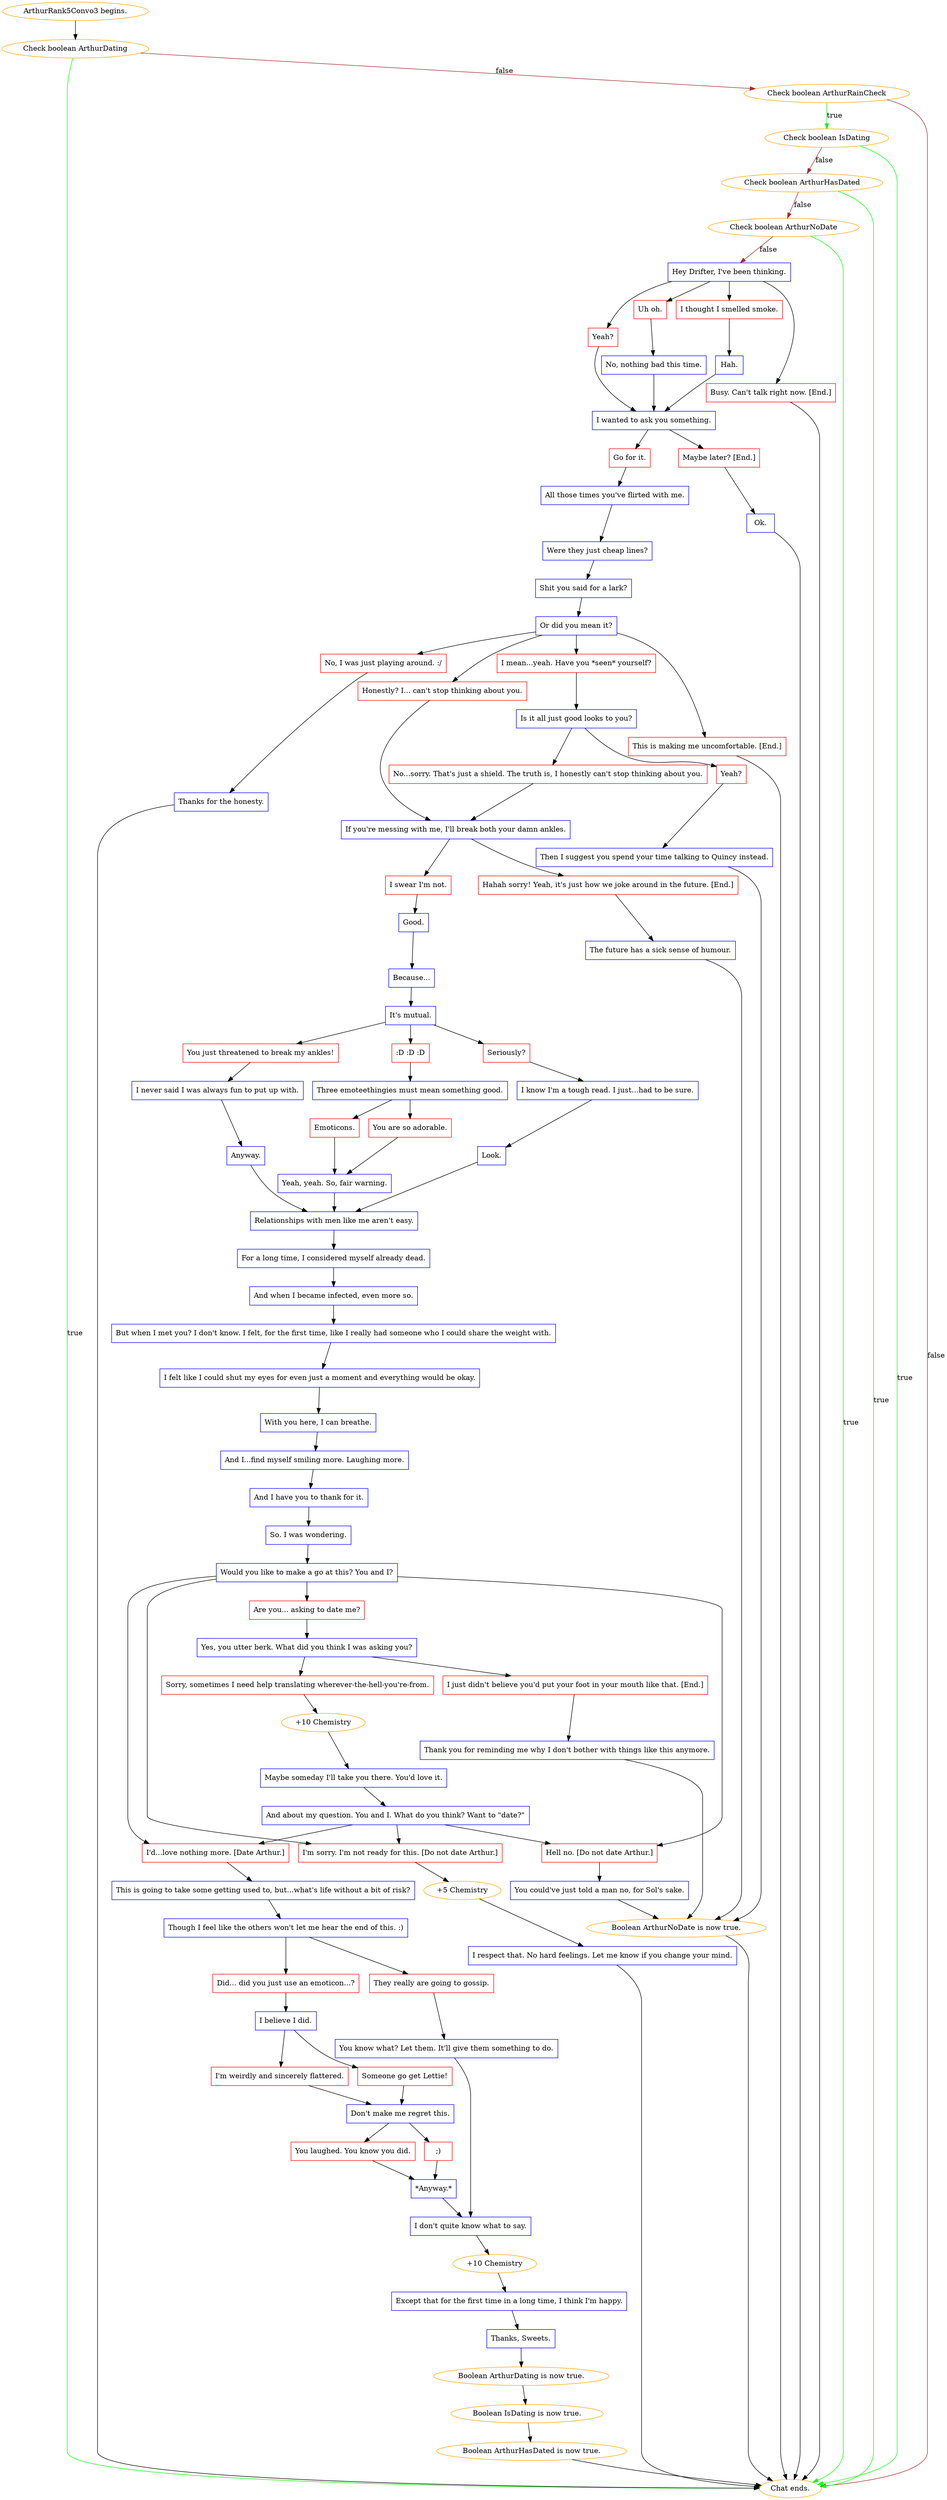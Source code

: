 digraph {
	"ArthurRank5Convo3 begins." [color=orange];
		"ArthurRank5Convo3 begins." -> 1746;
	1746 [label="Check boolean ArthurDating",color=orange];
		1746 -> "Chat ends." [label=true,color=green];
		1746 -> 1748 [label=false,color=brown];
	"Chat ends." [color=orange];
	1748 [label="Check boolean ArthurRainCheck",color=orange];
		1748 -> 1750 [label=true,color=green];
		1748 -> "Chat ends." [label=false,color=brown];
	1750 [label="Check boolean IsDating",color=orange];
		1750 -> "Chat ends." [label=true,color=green];
		1750 -> 1752 [label=false,color=brown];
	1752 [label="Check boolean ArthurHasDated",color=orange];
		1752 -> "Chat ends." [label=true,color=green];
		1752 -> 3215 [label=false,color=brown];
	3215 [label="Check boolean ArthurNoDate",color=orange];
		3215 -> "Chat ends." [label=true,color=green];
		3215 -> 1754 [label=false,color=brown];
	1754 [label="Hey Drifter, I've been thinking.",shape=box,color=blue];
		1754 -> 1755;
		1754 -> 1756;
		1754 -> 1757;
		1754 -> 1758;
	1755 [label="Yeah?",shape=box,color=red];
		1755 -> 1762;
	1756 [label="Uh oh.",shape=box,color=red];
		1756 -> 1761;
	1757 [label="I thought I smelled smoke.",shape=box,color=red];
		1757 -> 1760;
	1758 [label="Busy. Can't talk right now. [End.]",shape=box,color=red];
		1758 -> "Chat ends.";
	1762 [label="I wanted to ask you something.",shape=box,color=blue];
		1762 -> 1763;
		1762 -> 1764;
	1761 [label="No, nothing bad this time.",shape=box,color=blue];
		1761 -> 1762;
	1760 [label="Hah.",shape=box,color=blue];
		1760 -> 1762;
	1763 [label="Go for it.",shape=box,color=red];
		1763 -> 1767;
	1764 [label="Maybe later? [End.]",shape=box,color=red];
		1764 -> 1765;
	1767 [label="All those times you've flirted with me.",shape=box,color=blue];
		1767 -> 1768;
	1765 [label="Ok.",shape=box,color=blue];
		1765 -> "Chat ends.";
	1768 [label="Were they just cheap lines?",shape=box,color=blue];
		1768 -> 1769;
	1769 [label="Shit you said for a lark?",shape=box,color=blue];
		1769 -> 1772;
	1772 [label="Or did you mean it?",shape=box,color=blue];
		1772 -> 1773;
		1772 -> 1776;
		1772 -> 1783;
		1772 -> 1784;
	1773 [label="No, I was just playing around. :/",shape=box,color=red];
		1773 -> 1774;
	1776 [label="I mean...yeah. Have you *seen* yourself?",shape=box,color=red];
		1776 -> 1777;
	1783 [label="Honestly? I... can't stop thinking about you.",shape=box,color=red];
		1783 -> 1786;
	1784 [label="This is making me uncomfortable. [End.]",shape=box,color=red];
		1784 -> "Chat ends.";
	1774 [label="Thanks for the honesty.",shape=box,color=blue];
		1774 -> "Chat ends.";
	1777 [label="Is it all just good looks to you?",shape=box,color=blue];
		1777 -> 1778;
		1777 -> 1779;
	1786 [label="If you're messing with me, I'll break both your damn ankles.",shape=box,color=blue];
		1786 -> 1788;
		1786 -> 1789;
	1778 [label="Yeah?",shape=box,color=red];
		1778 -> 1780;
	1779 [label="No...sorry. That's just a shield. The truth is, I honestly can't stop thinking about you.",shape=box,color=red];
		1779 -> 1786;
	1788 [label="I swear I'm not.",shape=box,color=red];
		1788 -> 1787;
	1789 [label="Hahah sorry! Yeah, it's just how we joke around in the future. [End.]",shape=box,color=red];
		1789 -> 1790;
	1780 [label="Then I suggest you spend your time talking to Quincy instead.",shape=box,color=blue];
		1780 -> "/EE/Types/Engine/SetBooleanDialogueNode:ArthurNoDate:Chat ends.";
	1787 [label="Good.",shape=box,color=blue];
		1787 -> 1771;
	1790 [label="The future has a sick sense of humour.",shape=box,color=blue];
		1790 -> "/EE/Types/Engine/SetBooleanDialogueNode:ArthurNoDate:Chat ends.";
	"/EE/Types/Engine/SetBooleanDialogueNode:ArthurNoDate:Chat ends." [label="Boolean ArthurNoDate is now true.",color=orange];
		"/EE/Types/Engine/SetBooleanDialogueNode:ArthurNoDate:Chat ends." -> "Chat ends.";
	1771 [label="Because...",shape=box,color=blue];
		1771 -> 1792;
	1792 [label="It's mutual.",shape=box,color=blue];
		1792 -> 1793;
		1792 -> 1794;
		1792 -> 1795;
	1793 [label="Seriously?",shape=box,color=red];
		1793 -> 1796;
	1794 [label=":D :D :D",shape=box,color=red];
		1794 -> 1797;
	1795 [label="You just threatened to break my ankles!",shape=box,color=red];
		1795 -> 1798;
	1796 [label="I know I'm a tough read. I just...had to be sure.",shape=box,color=blue];
		1796 -> 1799;
	1797 [label="Three emoteethingies must mean something good.",shape=box,color=blue];
		1797 -> 1800;
		1797 -> 1801;
	1798 [label="I never said I was always fun to put up with.",shape=box,color=blue];
		1798 -> 1802;
	1799 [label="Look.",shape=box,color=blue];
		1799 -> 1804;
	1800 [label="Emoticons.",shape=box,color=red];
		1800 -> 1803;
	1801 [label="You are so adorable.",shape=box,color=red];
		1801 -> 1803;
	1802 [label="Anyway.",shape=box,color=blue];
		1802 -> 1804;
	1804 [label="Relationships with men like me aren't easy.",shape=box,color=blue];
		1804 -> 1805;
	1803 [label="Yeah, yeah. So, fair warning.",shape=box,color=blue];
		1803 -> 1804;
	1805 [label="For a long time, I considered myself already dead.",shape=box,color=blue];
		1805 -> 1806;
	1806 [label="And when I became infected, even more so.",shape=box,color=blue];
		1806 -> 1807;
	1807 [label="But when I met you? I don't know. I felt, for the first time, like I really had someone who I could share the weight with.",shape=box,color=blue];
		1807 -> 1808;
	1808 [label="I felt like I could shut my eyes for even just a moment and everything would be okay.",shape=box,color=blue];
		1808 -> 1809;
	1809 [label="With you here, I can breathe.",shape=box,color=blue];
		1809 -> 1811;
	1811 [label="And I...find myself smiling more. Laughing more.",shape=box,color=blue];
		1811 -> 1812;
	1812 [label="And I have you to thank for it.",shape=box,color=blue];
		1812 -> 1813;
	1813 [label="So. I was wondering.",shape=box,color=blue];
		1813 -> 1814;
	1814 [label="Would you like to make a go at this? You and I?",shape=box,color=blue];
		1814 -> 1815;
		1814 -> 1825;
		1814 -> 1826;
		1814 -> 1810;
	1815 [label="Are you... asking to date me?",shape=box,color=red];
		1815 -> 1816;
	1825 [label="I'd...love nothing more. [Date Arthur.]",shape=box,color=red];
		1825 -> 1833;
	1826 [label="I'm sorry. I'm not ready for this. [Do not date Arthur.]",shape=box,color=red];
		1826 -> 1831;
	1810 [label="Hell no. [Do not date Arthur.]",shape=box,color=red];
		1810 -> 1827;
	1816 [label="Yes, you utter berk. What did you think I was asking you?",shape=box,color=blue];
		1816 -> 1817;
		1816 -> 1818;
	1833 [label="This is going to take some getting used to, but...what's life without a bit of risk?",shape=box,color=blue];
		1833 -> 1834;
	1831 [label="+5 Chemistry",color=orange];
		1831 -> 1830;
	1827 [label="You could've just told a man no, for Sol's sake.",shape=box,color=blue];
		1827 -> "/EE/Types/Engine/SetBooleanDialogueNode:ArthurNoDate:Chat ends.";
	1817 [label="Sorry, sometimes I need help translating wherever-the-hell-you're-from.",shape=box,color=red];
		1817 -> 1824;
	1818 [label="I just didn't believe you'd put your foot in your mouth like that. [End.]",shape=box,color=red];
		1818 -> 1819;
	1834 [label="Though I feel like the others won't let me hear the end of this. :)",shape=box,color=blue];
		1834 -> 1836;
		1834 -> 1835;
	1830 [label="I respect that. No hard feelings. Let me know if you change your mind.",shape=box,color=blue];
		1830 -> "Chat ends.";
	1824 [label="+10 Chemistry",color=orange];
		1824 -> 1822;
	1819 [label="Thank you for reminding me why I don't bother with things like this anymore.",shape=box,color=blue];
		1819 -> "/EE/Types/Engine/SetBooleanDialogueNode:ArthurNoDate:Chat ends.";
	1836 [label="They really are going to gossip.",shape=box,color=red];
		1836 -> 1845;
	1835 [label="Did... did you just use an emoticon...?",shape=box,color=red];
		1835 -> 1837;
	1822 [label="Maybe someday I'll take you there. You'd love it.",shape=box,color=blue];
		1822 -> 1823;
	1845 [label="You know what? Let them. It'll give them something to do.",shape=box,color=blue];
		1845 -> 1844;
	1837 [label="I believe I did.",shape=box,color=blue];
		1837 -> 1839;
		1837 -> 1838;
	1823 [label="And about my question. You and I. What do you think? Want to \"date?\"",shape=box,color=blue];
		1823 -> 1825;
		1823 -> 1826;
		1823 -> 1810;
	1844 [label="I don't quite know what to say.",shape=box,color=blue];
		1844 -> 1851;
	1839 [label="I'm weirdly and sincerely flattered.",shape=box,color=red];
		1839 -> 1840;
	1838 [label="Someone go get Lettie!",shape=box,color=red];
		1838 -> 1840;
	1851 [label="+10 Chemistry",color=orange];
		1851 -> 1846;
	1840 [label="Don't make me regret this.",shape=box,color=blue];
		1840 -> 1841;
		1840 -> 1842;
	1846 [label="Except that for the first time in a long time, I think I'm happy.",shape=box,color=blue];
		1846 -> 1847;
	1841 [label="You laughed. You know you did.",shape=box,color=red];
		1841 -> 1843;
	1842 [label=";)",shape=box,color=red];
		1842 -> 1843;
	1847 [label="Thanks, Sweets.",shape=box,color=blue];
		1847 -> "/EE/Types/Engine/SetBooleanDialogueNode:ArthurDating:/EE/Types/Engine/SetBooleanDialogueNode:IsDating:/EE/Types/Engine/SetBooleanDialogueNode:ArthurHasDated:Chat ends.";
	1843 [label="*Anyway.*",shape=box,color=blue];
		1843 -> 1844;
	"/EE/Types/Engine/SetBooleanDialogueNode:ArthurDating:/EE/Types/Engine/SetBooleanDialogueNode:IsDating:/EE/Types/Engine/SetBooleanDialogueNode:ArthurHasDated:Chat ends." [label="Boolean ArthurDating is now true.",color=orange];
		"/EE/Types/Engine/SetBooleanDialogueNode:ArthurDating:/EE/Types/Engine/SetBooleanDialogueNode:IsDating:/EE/Types/Engine/SetBooleanDialogueNode:ArthurHasDated:Chat ends." -> "/EE/Types/Engine/SetBooleanDialogueNode:IsDating:/EE/Types/Engine/SetBooleanDialogueNode:ArthurHasDated:Chat ends.";
	"/EE/Types/Engine/SetBooleanDialogueNode:IsDating:/EE/Types/Engine/SetBooleanDialogueNode:ArthurHasDated:Chat ends." [label="Boolean IsDating is now true.",color=orange];
		"/EE/Types/Engine/SetBooleanDialogueNode:IsDating:/EE/Types/Engine/SetBooleanDialogueNode:ArthurHasDated:Chat ends." -> "/EE/Types/Engine/SetBooleanDialogueNode:ArthurHasDated:Chat ends.";
	"/EE/Types/Engine/SetBooleanDialogueNode:ArthurHasDated:Chat ends." [label="Boolean ArthurHasDated is now true.",color=orange];
		"/EE/Types/Engine/SetBooleanDialogueNode:ArthurHasDated:Chat ends." -> "Chat ends.";
}